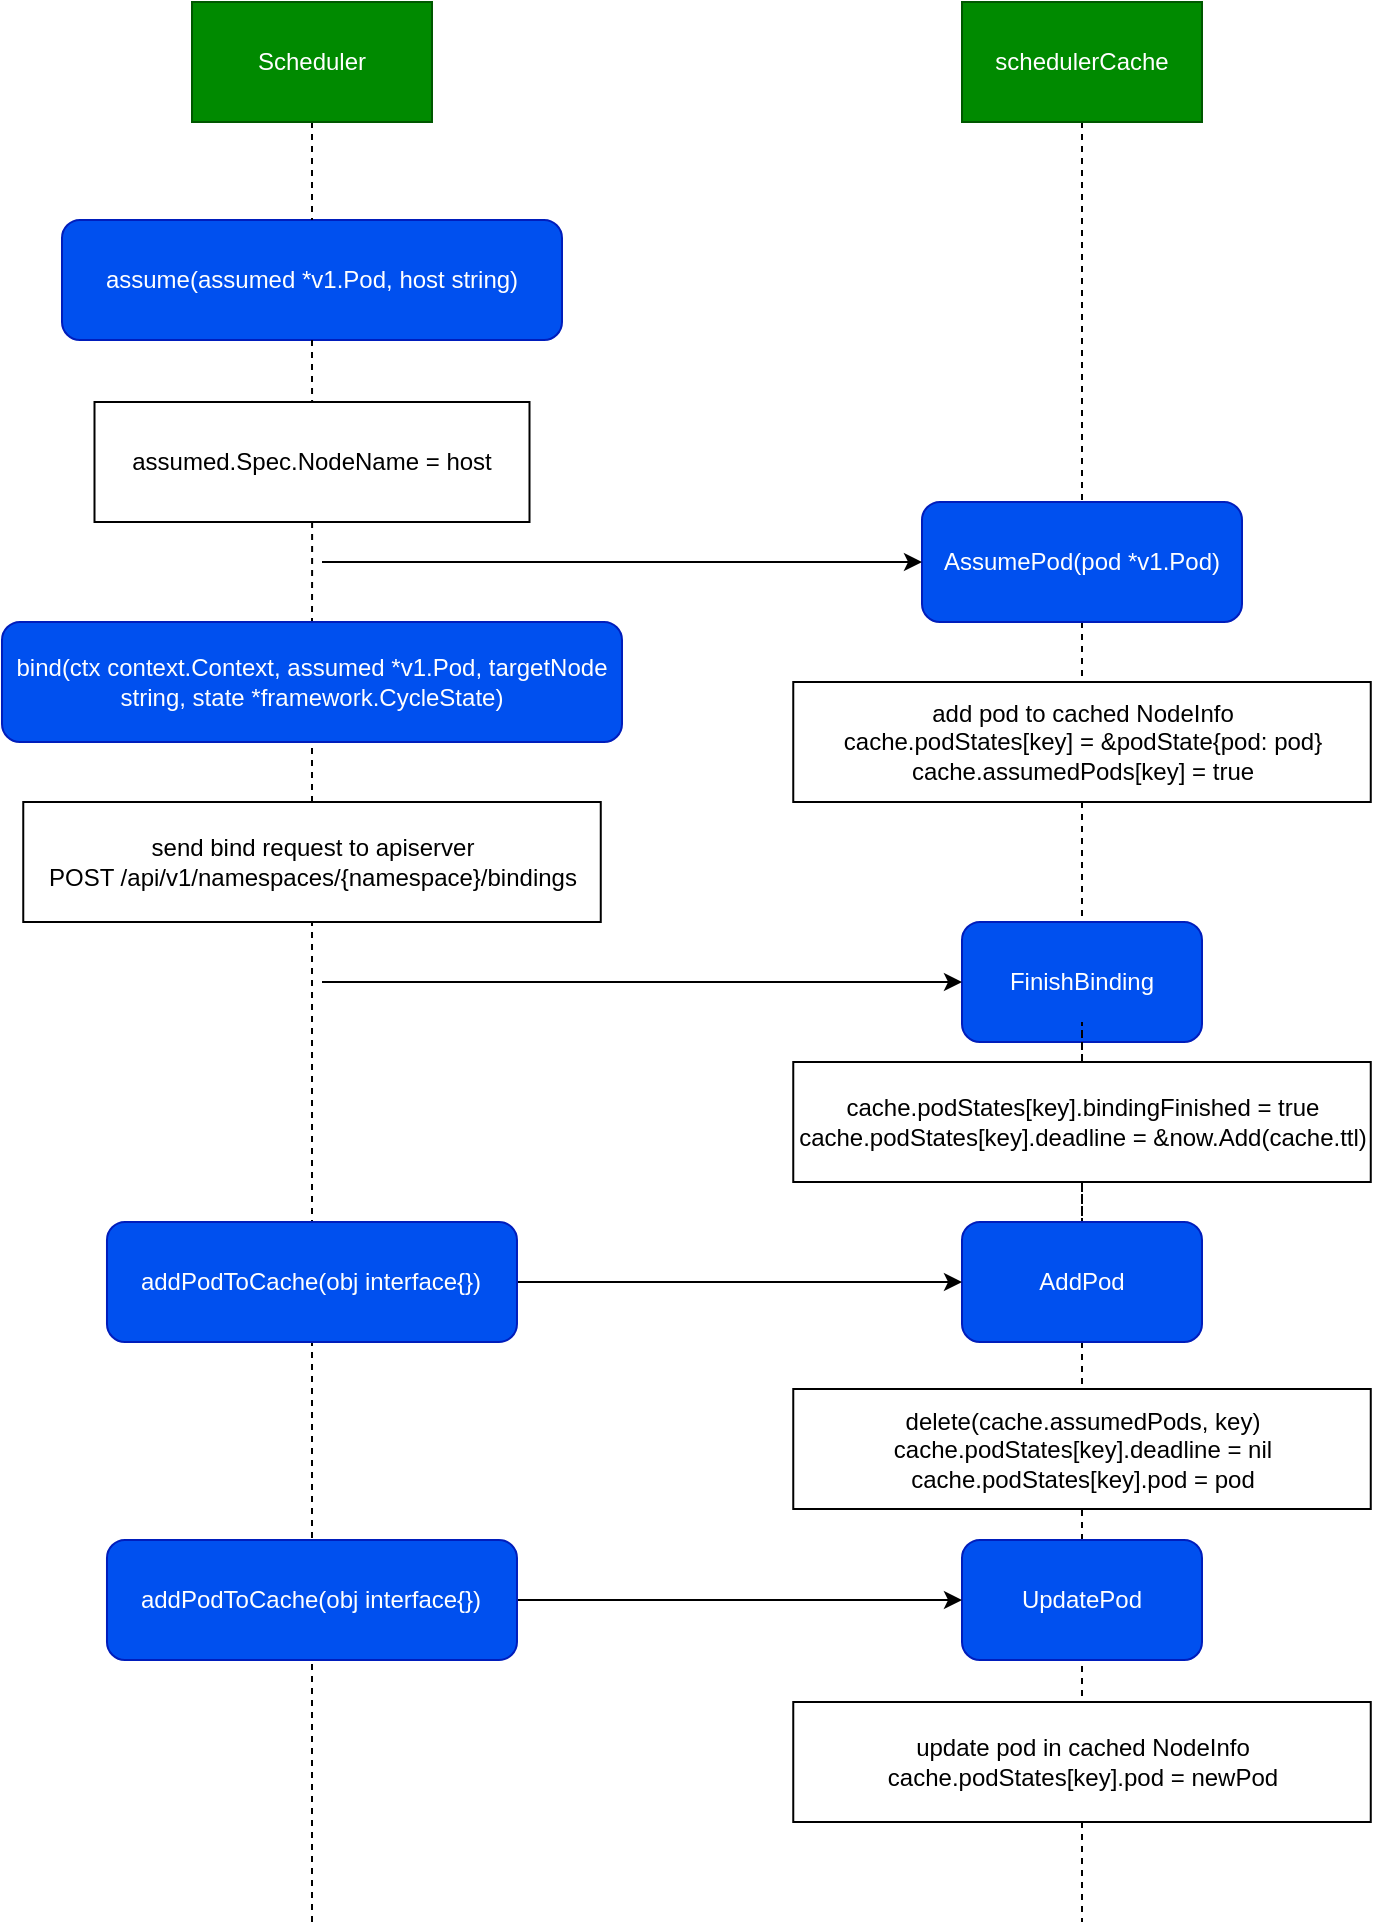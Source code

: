 <mxfile version="12.9.8" type="device"><diagram id="G0_Wpc0bjRPJOVKMlexp" name="第 1 页"><mxGraphModel dx="1773" dy="725" grid="1" gridSize="10" guides="1" tooltips="1" connect="1" arrows="1" fold="1" page="1" pageScale="1" pageWidth="827" pageHeight="1169" math="0" shadow="0"><root><mxCell id="0"/><mxCell id="1" parent="0"/><mxCell id="ygReeNfJRg-C1pjT7b-J-3" style="edgeStyle=orthogonalEdgeStyle;rounded=0;orthogonalLoop=1;jettySize=auto;html=1;endArrow=none;endFill=0;dashed=1;" edge="1" parent="1" source="ygReeNfJRg-C1pjT7b-J-1" target="ygReeNfJRg-C1pjT7b-J-2"><mxGeometry relative="1" as="geometry"/></mxCell><mxCell id="ygReeNfJRg-C1pjT7b-J-1" value="AssumePod(pod *v1.Pod)" style="rounded=1;whiteSpace=wrap;html=1;fillColor=#0050ef;strokeColor=#001DBC;fontColor=#ffffff;" vertex="1" parent="1"><mxGeometry x="140" y="1250" width="160" height="60" as="geometry"/></mxCell><mxCell id="ygReeNfJRg-C1pjT7b-J-6" style="edgeStyle=orthogonalEdgeStyle;rounded=0;orthogonalLoop=1;jettySize=auto;html=1;entryX=0.5;entryY=0;entryDx=0;entryDy=0;endArrow=none;endFill=0;dashed=1;" edge="1" parent="1" source="ygReeNfJRg-C1pjT7b-J-30" target="ygReeNfJRg-C1pjT7b-J-4"><mxGeometry relative="1" as="geometry"/></mxCell><mxCell id="ygReeNfJRg-C1pjT7b-J-2" value="FinishBinding" style="rounded=1;whiteSpace=wrap;html=1;fillColor=#0050ef;strokeColor=#001DBC;fontColor=#ffffff;" vertex="1" parent="1"><mxGeometry x="160" y="1460" width="120" height="60" as="geometry"/></mxCell><mxCell id="ygReeNfJRg-C1pjT7b-J-7" style="edgeStyle=orthogonalEdgeStyle;rounded=0;orthogonalLoop=1;jettySize=auto;html=1;dashed=1;endArrow=none;endFill=0;" edge="1" parent="1" source="ygReeNfJRg-C1pjT7b-J-4"><mxGeometry relative="1" as="geometry"><mxPoint x="220" y="1960" as="targetPoint"/></mxGeometry></mxCell><mxCell id="ygReeNfJRg-C1pjT7b-J-4" value="AddPod" style="rounded=1;whiteSpace=wrap;html=1;fillColor=#0050ef;strokeColor=#001DBC;fontColor=#ffffff;" vertex="1" parent="1"><mxGeometry x="160" y="1610" width="120" height="60" as="geometry"/></mxCell><mxCell id="ygReeNfJRg-C1pjT7b-J-5" value="UpdatePod" style="rounded=1;whiteSpace=wrap;html=1;fillColor=#0050ef;strokeColor=#001DBC;fontColor=#ffffff;" vertex="1" parent="1"><mxGeometry x="160" y="1769" width="120" height="60" as="geometry"/></mxCell><mxCell id="ygReeNfJRg-C1pjT7b-J-8" style="edgeStyle=orthogonalEdgeStyle;rounded=0;orthogonalLoop=1;jettySize=auto;html=1;endArrow=none;endFill=0;dashed=1;" edge="1" parent="1" source="ygReeNfJRg-C1pjT7b-J-15" target="ygReeNfJRg-C1pjT7b-J-11"><mxGeometry relative="1" as="geometry"/></mxCell><mxCell id="ygReeNfJRg-C1pjT7b-J-9" value="assume(assumed *v1.Pod, host string)" style="rounded=1;whiteSpace=wrap;html=1;fillColor=#0050ef;strokeColor=#001DBC;fontColor=#ffffff;" vertex="1" parent="1"><mxGeometry x="-290" y="1109" width="250" height="60" as="geometry"/></mxCell><mxCell id="ygReeNfJRg-C1pjT7b-J-11" value="bind(ctx context.Context, assumed *v1.Pod, targetNode string, state *framework.CycleState)" style="rounded=1;whiteSpace=wrap;html=1;fillColor=#0050ef;strokeColor=#001DBC;fontColor=#ffffff;" vertex="1" parent="1"><mxGeometry x="-320" y="1310" width="310" height="60" as="geometry"/></mxCell><mxCell id="ygReeNfJRg-C1pjT7b-J-16" value="" style="endArrow=classic;html=1;entryX=0;entryY=0.5;entryDx=0;entryDy=0;" edge="1" parent="1" target="ygReeNfJRg-C1pjT7b-J-1"><mxGeometry width="50" height="50" relative="1" as="geometry"><mxPoint x="-160" y="1280" as="sourcePoint"/><mxPoint x="-80" y="1250" as="targetPoint"/></mxGeometry></mxCell><mxCell id="ygReeNfJRg-C1pjT7b-J-15" value="assumed.Spec.NodeName = host" style="rounded=0;whiteSpace=wrap;html=1;" vertex="1" parent="1"><mxGeometry x="-273.75" y="1200" width="217.5" height="60" as="geometry"/></mxCell><mxCell id="ygReeNfJRg-C1pjT7b-J-17" style="edgeStyle=orthogonalEdgeStyle;rounded=0;orthogonalLoop=1;jettySize=auto;html=1;endArrow=none;endFill=0;dashed=1;" edge="1" parent="1" source="ygReeNfJRg-C1pjT7b-J-9" target="ygReeNfJRg-C1pjT7b-J-15"><mxGeometry relative="1" as="geometry"><mxPoint x="-165" y="1140" as="sourcePoint"/><mxPoint x="-165" y="1310" as="targetPoint"/></mxGeometry></mxCell><mxCell id="ygReeNfJRg-C1pjT7b-J-19" value="add pod to cached NodeInfo&lt;br&gt;cache.podStates[key] = &amp;amp;podState{pod: pod}&lt;br&gt;cache.assumedPods[key] = true" style="rounded=0;whiteSpace=wrap;html=1;" vertex="1" parent="1"><mxGeometry x="75.63" y="1340" width="288.75" height="60" as="geometry"/></mxCell><mxCell id="ygReeNfJRg-C1pjT7b-J-20" value="" style="endArrow=none;html=1;dashed=1;entryX=0.5;entryY=1;entryDx=0;entryDy=0;" edge="1" parent="1" source="ygReeNfJRg-C1pjT7b-J-21" target="ygReeNfJRg-C1pjT7b-J-11"><mxGeometry width="50" height="50" relative="1" as="geometry"><mxPoint x="-165" y="1710" as="sourcePoint"/><mxPoint x="-140" y="1470" as="targetPoint"/></mxGeometry></mxCell><mxCell id="ygReeNfJRg-C1pjT7b-J-21" value="send bind request to apiserver&lt;br&gt;POST /api/v1/namespaces/{namespace}/bindings" style="rounded=0;whiteSpace=wrap;html=1;" vertex="1" parent="1"><mxGeometry x="-309.37" y="1400" width="288.75" height="60" as="geometry"/></mxCell><mxCell id="ygReeNfJRg-C1pjT7b-J-23" value="" style="endArrow=none;html=1;dashed=1;entryX=0.5;entryY=1;entryDx=0;entryDy=0;" edge="1" parent="1" target="ygReeNfJRg-C1pjT7b-J-21"><mxGeometry width="50" height="50" relative="1" as="geometry"><mxPoint x="-165" y="1960" as="sourcePoint"/><mxPoint x="-165" y="1370" as="targetPoint"/></mxGeometry></mxCell><mxCell id="ygReeNfJRg-C1pjT7b-J-24" value="" style="endArrow=classic;html=1;entryX=0;entryY=0.5;entryDx=0;entryDy=0;" edge="1" parent="1" target="ygReeNfJRg-C1pjT7b-J-2"><mxGeometry width="50" height="50" relative="1" as="geometry"><mxPoint x="-160" y="1490" as="sourcePoint"/><mxPoint x="-60" y="1470" as="targetPoint"/></mxGeometry></mxCell><mxCell id="ygReeNfJRg-C1pjT7b-J-27" style="edgeStyle=orthogonalEdgeStyle;rounded=0;orthogonalLoop=1;jettySize=auto;html=1;endArrow=classic;endFill=1;entryX=0;entryY=0.5;entryDx=0;entryDy=0;" edge="1" parent="1" source="ygReeNfJRg-C1pjT7b-J-25" target="ygReeNfJRg-C1pjT7b-J-4"><mxGeometry relative="1" as="geometry"><mxPoint x="219.99" y="1620" as="targetPoint"/></mxGeometry></mxCell><mxCell id="ygReeNfJRg-C1pjT7b-J-25" value="addPodToCache(obj interface{})" style="rounded=1;whiteSpace=wrap;html=1;fillColor=#0050ef;strokeColor=#001DBC;fontColor=#ffffff;" vertex="1" parent="1"><mxGeometry x="-267.51" y="1610" width="205" height="60" as="geometry"/></mxCell><mxCell id="ygReeNfJRg-C1pjT7b-J-29" style="edgeStyle=orthogonalEdgeStyle;rounded=0;orthogonalLoop=1;jettySize=auto;html=1;entryX=0;entryY=0.5;entryDx=0;entryDy=0;endArrow=classic;endFill=1;" edge="1" parent="1" source="ygReeNfJRg-C1pjT7b-J-28" target="ygReeNfJRg-C1pjT7b-J-5"><mxGeometry relative="1" as="geometry"/></mxCell><mxCell id="ygReeNfJRg-C1pjT7b-J-28" value="addPodToCache(obj interface{})" style="rounded=1;whiteSpace=wrap;html=1;fillColor=#0050ef;strokeColor=#001DBC;fontColor=#ffffff;" vertex="1" parent="1"><mxGeometry x="-267.51" y="1769" width="205" height="60" as="geometry"/></mxCell><mxCell id="ygReeNfJRg-C1pjT7b-J-32" style="edgeStyle=orthogonalEdgeStyle;rounded=0;orthogonalLoop=1;jettySize=auto;html=1;entryX=0.5;entryY=0;entryDx=0;entryDy=0;endArrow=none;endFill=0;dashed=1;" edge="1" parent="1" source="ygReeNfJRg-C1pjT7b-J-2" target="ygReeNfJRg-C1pjT7b-J-30"><mxGeometry relative="1" as="geometry"><mxPoint x="220" y="1520" as="sourcePoint"/><mxPoint x="220" y="1620" as="targetPoint"/></mxGeometry></mxCell><mxCell id="ygReeNfJRg-C1pjT7b-J-30" value="&lt;div&gt;cache.podStates[key].bindingFinished = true&lt;/div&gt;&lt;div&gt;cache.podStates[key].deadline = &amp;amp;now.Add(cache.ttl)&lt;/div&gt;" style="rounded=0;whiteSpace=wrap;html=1;" vertex="1" parent="1"><mxGeometry x="75.63" y="1530" width="288.75" height="60" as="geometry"/></mxCell><mxCell id="ygReeNfJRg-C1pjT7b-J-33" value="&lt;div&gt;delete(cache.assumedPods, key)&lt;/div&gt;&lt;div&gt;cache.podStates[key].deadline = nil&lt;/div&gt;&lt;div&gt;cache.podStates[key].pod = pod&lt;/div&gt;" style="rounded=0;whiteSpace=wrap;html=1;" vertex="1" parent="1"><mxGeometry x="75.63" y="1693.5" width="288.75" height="60" as="geometry"/></mxCell><mxCell id="ygReeNfJRg-C1pjT7b-J-34" value="update pod in cached NodeInfo&lt;br&gt;cache.podStates[key].pod = newPod" style="rounded=0;whiteSpace=wrap;html=1;" vertex="1" parent="1"><mxGeometry x="75.63" y="1850" width="288.75" height="60" as="geometry"/></mxCell><mxCell id="ygReeNfJRg-C1pjT7b-J-36" style="edgeStyle=orthogonalEdgeStyle;rounded=0;orthogonalLoop=1;jettySize=auto;html=1;entryX=0.5;entryY=0;entryDx=0;entryDy=0;endArrow=none;endFill=0;dashed=1;" edge="1" parent="1" source="ygReeNfJRg-C1pjT7b-J-35" target="ygReeNfJRg-C1pjT7b-J-9"><mxGeometry relative="1" as="geometry"/></mxCell><mxCell id="ygReeNfJRg-C1pjT7b-J-35" value="Scheduler" style="rounded=0;whiteSpace=wrap;html=1;fillColor=#008a00;strokeColor=#005700;fontColor=#ffffff;" vertex="1" parent="1"><mxGeometry x="-225" y="1000" width="120" height="60" as="geometry"/></mxCell><mxCell id="ygReeNfJRg-C1pjT7b-J-38" style="edgeStyle=orthogonalEdgeStyle;rounded=0;orthogonalLoop=1;jettySize=auto;html=1;entryX=0.5;entryY=0;entryDx=0;entryDy=0;dashed=1;endArrow=none;endFill=0;" edge="1" parent="1" source="ygReeNfJRg-C1pjT7b-J-37" target="ygReeNfJRg-C1pjT7b-J-1"><mxGeometry relative="1" as="geometry"/></mxCell><mxCell id="ygReeNfJRg-C1pjT7b-J-37" value="schedulerCache" style="rounded=0;whiteSpace=wrap;html=1;fillColor=#008a00;strokeColor=#005700;fontColor=#ffffff;" vertex="1" parent="1"><mxGeometry x="160" y="1000" width="120" height="60" as="geometry"/></mxCell></root></mxGraphModel></diagram></mxfile>